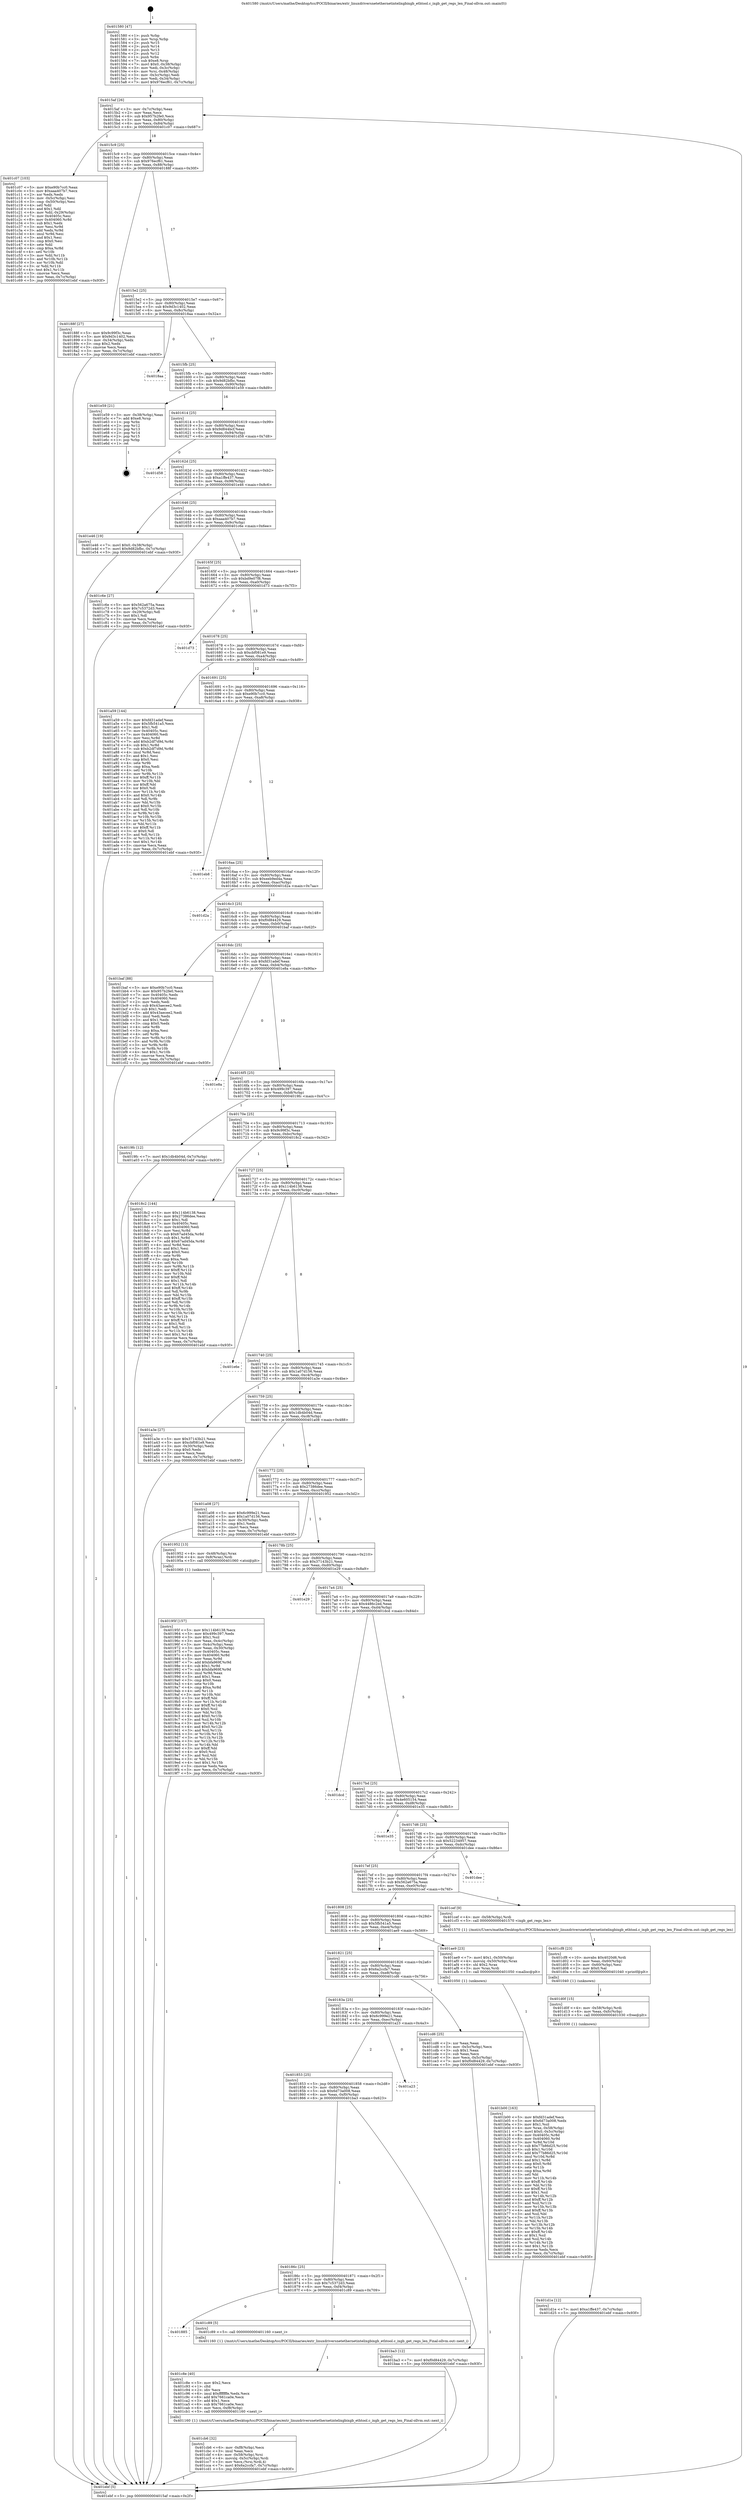 digraph "0x401580" {
  label = "0x401580 (/mnt/c/Users/mathe/Desktop/tcc/POCII/binaries/extr_linuxdriversnetethernetintelixgbixgb_ethtool.c_ixgb_get_regs_len_Final-ollvm.out::main(0))"
  labelloc = "t"
  node[shape=record]

  Entry [label="",width=0.3,height=0.3,shape=circle,fillcolor=black,style=filled]
  "0x4015af" [label="{
     0x4015af [26]\l
     | [instrs]\l
     &nbsp;&nbsp;0x4015af \<+3\>: mov -0x7c(%rbp),%eax\l
     &nbsp;&nbsp;0x4015b2 \<+2\>: mov %eax,%ecx\l
     &nbsp;&nbsp;0x4015b4 \<+6\>: sub $0x957b2fe0,%ecx\l
     &nbsp;&nbsp;0x4015ba \<+3\>: mov %eax,-0x80(%rbp)\l
     &nbsp;&nbsp;0x4015bd \<+6\>: mov %ecx,-0x84(%rbp)\l
     &nbsp;&nbsp;0x4015c3 \<+6\>: je 0000000000401c07 \<main+0x687\>\l
  }"]
  "0x401c07" [label="{
     0x401c07 [103]\l
     | [instrs]\l
     &nbsp;&nbsp;0x401c07 \<+5\>: mov $0xe90b7cc0,%eax\l
     &nbsp;&nbsp;0x401c0c \<+5\>: mov $0xaaa407b7,%ecx\l
     &nbsp;&nbsp;0x401c11 \<+2\>: xor %edx,%edx\l
     &nbsp;&nbsp;0x401c13 \<+3\>: mov -0x5c(%rbp),%esi\l
     &nbsp;&nbsp;0x401c16 \<+3\>: cmp -0x50(%rbp),%esi\l
     &nbsp;&nbsp;0x401c19 \<+4\>: setl %dil\l
     &nbsp;&nbsp;0x401c1d \<+4\>: and $0x1,%dil\l
     &nbsp;&nbsp;0x401c21 \<+4\>: mov %dil,-0x29(%rbp)\l
     &nbsp;&nbsp;0x401c25 \<+7\>: mov 0x40405c,%esi\l
     &nbsp;&nbsp;0x401c2c \<+8\>: mov 0x404060,%r8d\l
     &nbsp;&nbsp;0x401c34 \<+3\>: sub $0x1,%edx\l
     &nbsp;&nbsp;0x401c37 \<+3\>: mov %esi,%r9d\l
     &nbsp;&nbsp;0x401c3a \<+3\>: add %edx,%r9d\l
     &nbsp;&nbsp;0x401c3d \<+4\>: imul %r9d,%esi\l
     &nbsp;&nbsp;0x401c41 \<+3\>: and $0x1,%esi\l
     &nbsp;&nbsp;0x401c44 \<+3\>: cmp $0x0,%esi\l
     &nbsp;&nbsp;0x401c47 \<+4\>: sete %dil\l
     &nbsp;&nbsp;0x401c4b \<+4\>: cmp $0xa,%r8d\l
     &nbsp;&nbsp;0x401c4f \<+4\>: setl %r10b\l
     &nbsp;&nbsp;0x401c53 \<+3\>: mov %dil,%r11b\l
     &nbsp;&nbsp;0x401c56 \<+3\>: and %r10b,%r11b\l
     &nbsp;&nbsp;0x401c59 \<+3\>: xor %r10b,%dil\l
     &nbsp;&nbsp;0x401c5c \<+3\>: or %dil,%r11b\l
     &nbsp;&nbsp;0x401c5f \<+4\>: test $0x1,%r11b\l
     &nbsp;&nbsp;0x401c63 \<+3\>: cmovne %ecx,%eax\l
     &nbsp;&nbsp;0x401c66 \<+3\>: mov %eax,-0x7c(%rbp)\l
     &nbsp;&nbsp;0x401c69 \<+5\>: jmp 0000000000401ebf \<main+0x93f\>\l
  }"]
  "0x4015c9" [label="{
     0x4015c9 [25]\l
     | [instrs]\l
     &nbsp;&nbsp;0x4015c9 \<+5\>: jmp 00000000004015ce \<main+0x4e\>\l
     &nbsp;&nbsp;0x4015ce \<+3\>: mov -0x80(%rbp),%eax\l
     &nbsp;&nbsp;0x4015d1 \<+5\>: sub $0x976ecf61,%eax\l
     &nbsp;&nbsp;0x4015d6 \<+6\>: mov %eax,-0x88(%rbp)\l
     &nbsp;&nbsp;0x4015dc \<+6\>: je 000000000040188f \<main+0x30f\>\l
  }"]
  Exit [label="",width=0.3,height=0.3,shape=circle,fillcolor=black,style=filled,peripheries=2]
  "0x40188f" [label="{
     0x40188f [27]\l
     | [instrs]\l
     &nbsp;&nbsp;0x40188f \<+5\>: mov $0x9c99f3c,%eax\l
     &nbsp;&nbsp;0x401894 \<+5\>: mov $0x9d3c1402,%ecx\l
     &nbsp;&nbsp;0x401899 \<+3\>: mov -0x34(%rbp),%edx\l
     &nbsp;&nbsp;0x40189c \<+3\>: cmp $0x2,%edx\l
     &nbsp;&nbsp;0x40189f \<+3\>: cmovne %ecx,%eax\l
     &nbsp;&nbsp;0x4018a2 \<+3\>: mov %eax,-0x7c(%rbp)\l
     &nbsp;&nbsp;0x4018a5 \<+5\>: jmp 0000000000401ebf \<main+0x93f\>\l
  }"]
  "0x4015e2" [label="{
     0x4015e2 [25]\l
     | [instrs]\l
     &nbsp;&nbsp;0x4015e2 \<+5\>: jmp 00000000004015e7 \<main+0x67\>\l
     &nbsp;&nbsp;0x4015e7 \<+3\>: mov -0x80(%rbp),%eax\l
     &nbsp;&nbsp;0x4015ea \<+5\>: sub $0x9d3c1402,%eax\l
     &nbsp;&nbsp;0x4015ef \<+6\>: mov %eax,-0x8c(%rbp)\l
     &nbsp;&nbsp;0x4015f5 \<+6\>: je 00000000004018aa \<main+0x32a\>\l
  }"]
  "0x401ebf" [label="{
     0x401ebf [5]\l
     | [instrs]\l
     &nbsp;&nbsp;0x401ebf \<+5\>: jmp 00000000004015af \<main+0x2f\>\l
  }"]
  "0x401580" [label="{
     0x401580 [47]\l
     | [instrs]\l
     &nbsp;&nbsp;0x401580 \<+1\>: push %rbp\l
     &nbsp;&nbsp;0x401581 \<+3\>: mov %rsp,%rbp\l
     &nbsp;&nbsp;0x401584 \<+2\>: push %r15\l
     &nbsp;&nbsp;0x401586 \<+2\>: push %r14\l
     &nbsp;&nbsp;0x401588 \<+2\>: push %r13\l
     &nbsp;&nbsp;0x40158a \<+2\>: push %r12\l
     &nbsp;&nbsp;0x40158c \<+1\>: push %rbx\l
     &nbsp;&nbsp;0x40158d \<+7\>: sub $0xe8,%rsp\l
     &nbsp;&nbsp;0x401594 \<+7\>: movl $0x0,-0x38(%rbp)\l
     &nbsp;&nbsp;0x40159b \<+3\>: mov %edi,-0x3c(%rbp)\l
     &nbsp;&nbsp;0x40159e \<+4\>: mov %rsi,-0x48(%rbp)\l
     &nbsp;&nbsp;0x4015a2 \<+3\>: mov -0x3c(%rbp),%edi\l
     &nbsp;&nbsp;0x4015a5 \<+3\>: mov %edi,-0x34(%rbp)\l
     &nbsp;&nbsp;0x4015a8 \<+7\>: movl $0x976ecf61,-0x7c(%rbp)\l
  }"]
  "0x401d1e" [label="{
     0x401d1e [12]\l
     | [instrs]\l
     &nbsp;&nbsp;0x401d1e \<+7\>: movl $0xa1ffe437,-0x7c(%rbp)\l
     &nbsp;&nbsp;0x401d25 \<+5\>: jmp 0000000000401ebf \<main+0x93f\>\l
  }"]
  "0x4018aa" [label="{
     0x4018aa\l
  }", style=dashed]
  "0x4015fb" [label="{
     0x4015fb [25]\l
     | [instrs]\l
     &nbsp;&nbsp;0x4015fb \<+5\>: jmp 0000000000401600 \<main+0x80\>\l
     &nbsp;&nbsp;0x401600 \<+3\>: mov -0x80(%rbp),%eax\l
     &nbsp;&nbsp;0x401603 \<+5\>: sub $0x9d82bfbc,%eax\l
     &nbsp;&nbsp;0x401608 \<+6\>: mov %eax,-0x90(%rbp)\l
     &nbsp;&nbsp;0x40160e \<+6\>: je 0000000000401e59 \<main+0x8d9\>\l
  }"]
  "0x401d0f" [label="{
     0x401d0f [15]\l
     | [instrs]\l
     &nbsp;&nbsp;0x401d0f \<+4\>: mov -0x58(%rbp),%rdi\l
     &nbsp;&nbsp;0x401d13 \<+6\>: mov %eax,-0xfc(%rbp)\l
     &nbsp;&nbsp;0x401d19 \<+5\>: call 0000000000401030 \<free@plt\>\l
     | [calls]\l
     &nbsp;&nbsp;0x401030 \{1\} (unknown)\l
  }"]
  "0x401e59" [label="{
     0x401e59 [21]\l
     | [instrs]\l
     &nbsp;&nbsp;0x401e59 \<+3\>: mov -0x38(%rbp),%eax\l
     &nbsp;&nbsp;0x401e5c \<+7\>: add $0xe8,%rsp\l
     &nbsp;&nbsp;0x401e63 \<+1\>: pop %rbx\l
     &nbsp;&nbsp;0x401e64 \<+2\>: pop %r12\l
     &nbsp;&nbsp;0x401e66 \<+2\>: pop %r13\l
     &nbsp;&nbsp;0x401e68 \<+2\>: pop %r14\l
     &nbsp;&nbsp;0x401e6a \<+2\>: pop %r15\l
     &nbsp;&nbsp;0x401e6c \<+1\>: pop %rbp\l
     &nbsp;&nbsp;0x401e6d \<+1\>: ret\l
  }"]
  "0x401614" [label="{
     0x401614 [25]\l
     | [instrs]\l
     &nbsp;&nbsp;0x401614 \<+5\>: jmp 0000000000401619 \<main+0x99\>\l
     &nbsp;&nbsp;0x401619 \<+3\>: mov -0x80(%rbp),%eax\l
     &nbsp;&nbsp;0x40161c \<+5\>: sub $0x9d844bcf,%eax\l
     &nbsp;&nbsp;0x401621 \<+6\>: mov %eax,-0x94(%rbp)\l
     &nbsp;&nbsp;0x401627 \<+6\>: je 0000000000401d58 \<main+0x7d8\>\l
  }"]
  "0x401cf8" [label="{
     0x401cf8 [23]\l
     | [instrs]\l
     &nbsp;&nbsp;0x401cf8 \<+10\>: movabs $0x4020d6,%rdi\l
     &nbsp;&nbsp;0x401d02 \<+3\>: mov %eax,-0x60(%rbp)\l
     &nbsp;&nbsp;0x401d05 \<+3\>: mov -0x60(%rbp),%esi\l
     &nbsp;&nbsp;0x401d08 \<+2\>: mov $0x0,%al\l
     &nbsp;&nbsp;0x401d0a \<+5\>: call 0000000000401040 \<printf@plt\>\l
     | [calls]\l
     &nbsp;&nbsp;0x401040 \{1\} (unknown)\l
  }"]
  "0x401d58" [label="{
     0x401d58\l
  }", style=dashed]
  "0x40162d" [label="{
     0x40162d [25]\l
     | [instrs]\l
     &nbsp;&nbsp;0x40162d \<+5\>: jmp 0000000000401632 \<main+0xb2\>\l
     &nbsp;&nbsp;0x401632 \<+3\>: mov -0x80(%rbp),%eax\l
     &nbsp;&nbsp;0x401635 \<+5\>: sub $0xa1ffe437,%eax\l
     &nbsp;&nbsp;0x40163a \<+6\>: mov %eax,-0x98(%rbp)\l
     &nbsp;&nbsp;0x401640 \<+6\>: je 0000000000401e46 \<main+0x8c6\>\l
  }"]
  "0x401cb6" [label="{
     0x401cb6 [32]\l
     | [instrs]\l
     &nbsp;&nbsp;0x401cb6 \<+6\>: mov -0xf8(%rbp),%ecx\l
     &nbsp;&nbsp;0x401cbc \<+3\>: imul %eax,%ecx\l
     &nbsp;&nbsp;0x401cbf \<+4\>: mov -0x58(%rbp),%rsi\l
     &nbsp;&nbsp;0x401cc3 \<+4\>: movslq -0x5c(%rbp),%rdi\l
     &nbsp;&nbsp;0x401cc7 \<+3\>: mov %ecx,(%rsi,%rdi,4)\l
     &nbsp;&nbsp;0x401cca \<+7\>: movl $0x6a2ccfa7,-0x7c(%rbp)\l
     &nbsp;&nbsp;0x401cd1 \<+5\>: jmp 0000000000401ebf \<main+0x93f\>\l
  }"]
  "0x401e46" [label="{
     0x401e46 [19]\l
     | [instrs]\l
     &nbsp;&nbsp;0x401e46 \<+7\>: movl $0x0,-0x38(%rbp)\l
     &nbsp;&nbsp;0x401e4d \<+7\>: movl $0x9d82bfbc,-0x7c(%rbp)\l
     &nbsp;&nbsp;0x401e54 \<+5\>: jmp 0000000000401ebf \<main+0x93f\>\l
  }"]
  "0x401646" [label="{
     0x401646 [25]\l
     | [instrs]\l
     &nbsp;&nbsp;0x401646 \<+5\>: jmp 000000000040164b \<main+0xcb\>\l
     &nbsp;&nbsp;0x40164b \<+3\>: mov -0x80(%rbp),%eax\l
     &nbsp;&nbsp;0x40164e \<+5\>: sub $0xaaa407b7,%eax\l
     &nbsp;&nbsp;0x401653 \<+6\>: mov %eax,-0x9c(%rbp)\l
     &nbsp;&nbsp;0x401659 \<+6\>: je 0000000000401c6e \<main+0x6ee\>\l
  }"]
  "0x401c8e" [label="{
     0x401c8e [40]\l
     | [instrs]\l
     &nbsp;&nbsp;0x401c8e \<+5\>: mov $0x2,%ecx\l
     &nbsp;&nbsp;0x401c93 \<+1\>: cltd\l
     &nbsp;&nbsp;0x401c94 \<+2\>: idiv %ecx\l
     &nbsp;&nbsp;0x401c96 \<+6\>: imul $0xfffffffe,%edx,%ecx\l
     &nbsp;&nbsp;0x401c9c \<+6\>: add $0x7661ca0e,%ecx\l
     &nbsp;&nbsp;0x401ca2 \<+3\>: add $0x1,%ecx\l
     &nbsp;&nbsp;0x401ca5 \<+6\>: sub $0x7661ca0e,%ecx\l
     &nbsp;&nbsp;0x401cab \<+6\>: mov %ecx,-0xf8(%rbp)\l
     &nbsp;&nbsp;0x401cb1 \<+5\>: call 0000000000401160 \<next_i\>\l
     | [calls]\l
     &nbsp;&nbsp;0x401160 \{1\} (/mnt/c/Users/mathe/Desktop/tcc/POCII/binaries/extr_linuxdriversnetethernetintelixgbixgb_ethtool.c_ixgb_get_regs_len_Final-ollvm.out::next_i)\l
  }"]
  "0x401c6e" [label="{
     0x401c6e [27]\l
     | [instrs]\l
     &nbsp;&nbsp;0x401c6e \<+5\>: mov $0x562a675a,%eax\l
     &nbsp;&nbsp;0x401c73 \<+5\>: mov $0x7c5372d3,%ecx\l
     &nbsp;&nbsp;0x401c78 \<+3\>: mov -0x29(%rbp),%dl\l
     &nbsp;&nbsp;0x401c7b \<+3\>: test $0x1,%dl\l
     &nbsp;&nbsp;0x401c7e \<+3\>: cmovne %ecx,%eax\l
     &nbsp;&nbsp;0x401c81 \<+3\>: mov %eax,-0x7c(%rbp)\l
     &nbsp;&nbsp;0x401c84 \<+5\>: jmp 0000000000401ebf \<main+0x93f\>\l
  }"]
  "0x40165f" [label="{
     0x40165f [25]\l
     | [instrs]\l
     &nbsp;&nbsp;0x40165f \<+5\>: jmp 0000000000401664 \<main+0xe4\>\l
     &nbsp;&nbsp;0x401664 \<+3\>: mov -0x80(%rbp),%eax\l
     &nbsp;&nbsp;0x401667 \<+5\>: sub $0xbd9e07f8,%eax\l
     &nbsp;&nbsp;0x40166c \<+6\>: mov %eax,-0xa0(%rbp)\l
     &nbsp;&nbsp;0x401672 \<+6\>: je 0000000000401d73 \<main+0x7f3\>\l
  }"]
  "0x401885" [label="{
     0x401885\l
  }", style=dashed]
  "0x401d73" [label="{
     0x401d73\l
  }", style=dashed]
  "0x401678" [label="{
     0x401678 [25]\l
     | [instrs]\l
     &nbsp;&nbsp;0x401678 \<+5\>: jmp 000000000040167d \<main+0xfd\>\l
     &nbsp;&nbsp;0x40167d \<+3\>: mov -0x80(%rbp),%eax\l
     &nbsp;&nbsp;0x401680 \<+5\>: sub $0xcbf081e9,%eax\l
     &nbsp;&nbsp;0x401685 \<+6\>: mov %eax,-0xa4(%rbp)\l
     &nbsp;&nbsp;0x40168b \<+6\>: je 0000000000401a59 \<main+0x4d9\>\l
  }"]
  "0x401c89" [label="{
     0x401c89 [5]\l
     | [instrs]\l
     &nbsp;&nbsp;0x401c89 \<+5\>: call 0000000000401160 \<next_i\>\l
     | [calls]\l
     &nbsp;&nbsp;0x401160 \{1\} (/mnt/c/Users/mathe/Desktop/tcc/POCII/binaries/extr_linuxdriversnetethernetintelixgbixgb_ethtool.c_ixgb_get_regs_len_Final-ollvm.out::next_i)\l
  }"]
  "0x401a59" [label="{
     0x401a59 [144]\l
     | [instrs]\l
     &nbsp;&nbsp;0x401a59 \<+5\>: mov $0xfd31adef,%eax\l
     &nbsp;&nbsp;0x401a5e \<+5\>: mov $0x5fb541a5,%ecx\l
     &nbsp;&nbsp;0x401a63 \<+2\>: mov $0x1,%dl\l
     &nbsp;&nbsp;0x401a65 \<+7\>: mov 0x40405c,%esi\l
     &nbsp;&nbsp;0x401a6c \<+7\>: mov 0x404060,%edi\l
     &nbsp;&nbsp;0x401a73 \<+3\>: mov %esi,%r8d\l
     &nbsp;&nbsp;0x401a76 \<+7\>: add $0xb2df7d9d,%r8d\l
     &nbsp;&nbsp;0x401a7d \<+4\>: sub $0x1,%r8d\l
     &nbsp;&nbsp;0x401a81 \<+7\>: sub $0xb2df7d9d,%r8d\l
     &nbsp;&nbsp;0x401a88 \<+4\>: imul %r8d,%esi\l
     &nbsp;&nbsp;0x401a8c \<+3\>: and $0x1,%esi\l
     &nbsp;&nbsp;0x401a8f \<+3\>: cmp $0x0,%esi\l
     &nbsp;&nbsp;0x401a92 \<+4\>: sete %r9b\l
     &nbsp;&nbsp;0x401a96 \<+3\>: cmp $0xa,%edi\l
     &nbsp;&nbsp;0x401a99 \<+4\>: setl %r10b\l
     &nbsp;&nbsp;0x401a9d \<+3\>: mov %r9b,%r11b\l
     &nbsp;&nbsp;0x401aa0 \<+4\>: xor $0xff,%r11b\l
     &nbsp;&nbsp;0x401aa4 \<+3\>: mov %r10b,%bl\l
     &nbsp;&nbsp;0x401aa7 \<+3\>: xor $0xff,%bl\l
     &nbsp;&nbsp;0x401aaa \<+3\>: xor $0x0,%dl\l
     &nbsp;&nbsp;0x401aad \<+3\>: mov %r11b,%r14b\l
     &nbsp;&nbsp;0x401ab0 \<+4\>: and $0x0,%r14b\l
     &nbsp;&nbsp;0x401ab4 \<+3\>: and %dl,%r9b\l
     &nbsp;&nbsp;0x401ab7 \<+3\>: mov %bl,%r15b\l
     &nbsp;&nbsp;0x401aba \<+4\>: and $0x0,%r15b\l
     &nbsp;&nbsp;0x401abe \<+3\>: and %dl,%r10b\l
     &nbsp;&nbsp;0x401ac1 \<+3\>: or %r9b,%r14b\l
     &nbsp;&nbsp;0x401ac4 \<+3\>: or %r10b,%r15b\l
     &nbsp;&nbsp;0x401ac7 \<+3\>: xor %r15b,%r14b\l
     &nbsp;&nbsp;0x401aca \<+3\>: or %bl,%r11b\l
     &nbsp;&nbsp;0x401acd \<+4\>: xor $0xff,%r11b\l
     &nbsp;&nbsp;0x401ad1 \<+3\>: or $0x0,%dl\l
     &nbsp;&nbsp;0x401ad4 \<+3\>: and %dl,%r11b\l
     &nbsp;&nbsp;0x401ad7 \<+3\>: or %r11b,%r14b\l
     &nbsp;&nbsp;0x401ada \<+4\>: test $0x1,%r14b\l
     &nbsp;&nbsp;0x401ade \<+3\>: cmovne %ecx,%eax\l
     &nbsp;&nbsp;0x401ae1 \<+3\>: mov %eax,-0x7c(%rbp)\l
     &nbsp;&nbsp;0x401ae4 \<+5\>: jmp 0000000000401ebf \<main+0x93f\>\l
  }"]
  "0x401691" [label="{
     0x401691 [25]\l
     | [instrs]\l
     &nbsp;&nbsp;0x401691 \<+5\>: jmp 0000000000401696 \<main+0x116\>\l
     &nbsp;&nbsp;0x401696 \<+3\>: mov -0x80(%rbp),%eax\l
     &nbsp;&nbsp;0x401699 \<+5\>: sub $0xe90b7cc0,%eax\l
     &nbsp;&nbsp;0x40169e \<+6\>: mov %eax,-0xa8(%rbp)\l
     &nbsp;&nbsp;0x4016a4 \<+6\>: je 0000000000401eb8 \<main+0x938\>\l
  }"]
  "0x40186c" [label="{
     0x40186c [25]\l
     | [instrs]\l
     &nbsp;&nbsp;0x40186c \<+5\>: jmp 0000000000401871 \<main+0x2f1\>\l
     &nbsp;&nbsp;0x401871 \<+3\>: mov -0x80(%rbp),%eax\l
     &nbsp;&nbsp;0x401874 \<+5\>: sub $0x7c5372d3,%eax\l
     &nbsp;&nbsp;0x401879 \<+6\>: mov %eax,-0xf4(%rbp)\l
     &nbsp;&nbsp;0x40187f \<+6\>: je 0000000000401c89 \<main+0x709\>\l
  }"]
  "0x401eb8" [label="{
     0x401eb8\l
  }", style=dashed]
  "0x4016aa" [label="{
     0x4016aa [25]\l
     | [instrs]\l
     &nbsp;&nbsp;0x4016aa \<+5\>: jmp 00000000004016af \<main+0x12f\>\l
     &nbsp;&nbsp;0x4016af \<+3\>: mov -0x80(%rbp),%eax\l
     &nbsp;&nbsp;0x4016b2 \<+5\>: sub $0xeeb9ed4a,%eax\l
     &nbsp;&nbsp;0x4016b7 \<+6\>: mov %eax,-0xac(%rbp)\l
     &nbsp;&nbsp;0x4016bd \<+6\>: je 0000000000401d2a \<main+0x7aa\>\l
  }"]
  "0x401ba3" [label="{
     0x401ba3 [12]\l
     | [instrs]\l
     &nbsp;&nbsp;0x401ba3 \<+7\>: movl $0xf0d84429,-0x7c(%rbp)\l
     &nbsp;&nbsp;0x401baa \<+5\>: jmp 0000000000401ebf \<main+0x93f\>\l
  }"]
  "0x401d2a" [label="{
     0x401d2a\l
  }", style=dashed]
  "0x4016c3" [label="{
     0x4016c3 [25]\l
     | [instrs]\l
     &nbsp;&nbsp;0x4016c3 \<+5\>: jmp 00000000004016c8 \<main+0x148\>\l
     &nbsp;&nbsp;0x4016c8 \<+3\>: mov -0x80(%rbp),%eax\l
     &nbsp;&nbsp;0x4016cb \<+5\>: sub $0xf0d84429,%eax\l
     &nbsp;&nbsp;0x4016d0 \<+6\>: mov %eax,-0xb0(%rbp)\l
     &nbsp;&nbsp;0x4016d6 \<+6\>: je 0000000000401baf \<main+0x62f\>\l
  }"]
  "0x401853" [label="{
     0x401853 [25]\l
     | [instrs]\l
     &nbsp;&nbsp;0x401853 \<+5\>: jmp 0000000000401858 \<main+0x2d8\>\l
     &nbsp;&nbsp;0x401858 \<+3\>: mov -0x80(%rbp),%eax\l
     &nbsp;&nbsp;0x40185b \<+5\>: sub $0x6d73a008,%eax\l
     &nbsp;&nbsp;0x401860 \<+6\>: mov %eax,-0xf0(%rbp)\l
     &nbsp;&nbsp;0x401866 \<+6\>: je 0000000000401ba3 \<main+0x623\>\l
  }"]
  "0x401baf" [label="{
     0x401baf [88]\l
     | [instrs]\l
     &nbsp;&nbsp;0x401baf \<+5\>: mov $0xe90b7cc0,%eax\l
     &nbsp;&nbsp;0x401bb4 \<+5\>: mov $0x957b2fe0,%ecx\l
     &nbsp;&nbsp;0x401bb9 \<+7\>: mov 0x40405c,%edx\l
     &nbsp;&nbsp;0x401bc0 \<+7\>: mov 0x404060,%esi\l
     &nbsp;&nbsp;0x401bc7 \<+2\>: mov %edx,%edi\l
     &nbsp;&nbsp;0x401bc9 \<+6\>: sub $0x43aecee2,%edi\l
     &nbsp;&nbsp;0x401bcf \<+3\>: sub $0x1,%edi\l
     &nbsp;&nbsp;0x401bd2 \<+6\>: add $0x43aecee2,%edi\l
     &nbsp;&nbsp;0x401bd8 \<+3\>: imul %edi,%edx\l
     &nbsp;&nbsp;0x401bdb \<+3\>: and $0x1,%edx\l
     &nbsp;&nbsp;0x401bde \<+3\>: cmp $0x0,%edx\l
     &nbsp;&nbsp;0x401be1 \<+4\>: sete %r8b\l
     &nbsp;&nbsp;0x401be5 \<+3\>: cmp $0xa,%esi\l
     &nbsp;&nbsp;0x401be8 \<+4\>: setl %r9b\l
     &nbsp;&nbsp;0x401bec \<+3\>: mov %r8b,%r10b\l
     &nbsp;&nbsp;0x401bef \<+3\>: and %r9b,%r10b\l
     &nbsp;&nbsp;0x401bf2 \<+3\>: xor %r9b,%r8b\l
     &nbsp;&nbsp;0x401bf5 \<+3\>: or %r8b,%r10b\l
     &nbsp;&nbsp;0x401bf8 \<+4\>: test $0x1,%r10b\l
     &nbsp;&nbsp;0x401bfc \<+3\>: cmovne %ecx,%eax\l
     &nbsp;&nbsp;0x401bff \<+3\>: mov %eax,-0x7c(%rbp)\l
     &nbsp;&nbsp;0x401c02 \<+5\>: jmp 0000000000401ebf \<main+0x93f\>\l
  }"]
  "0x4016dc" [label="{
     0x4016dc [25]\l
     | [instrs]\l
     &nbsp;&nbsp;0x4016dc \<+5\>: jmp 00000000004016e1 \<main+0x161\>\l
     &nbsp;&nbsp;0x4016e1 \<+3\>: mov -0x80(%rbp),%eax\l
     &nbsp;&nbsp;0x4016e4 \<+5\>: sub $0xfd31adef,%eax\l
     &nbsp;&nbsp;0x4016e9 \<+6\>: mov %eax,-0xb4(%rbp)\l
     &nbsp;&nbsp;0x4016ef \<+6\>: je 0000000000401e8a \<main+0x90a\>\l
  }"]
  "0x401a23" [label="{
     0x401a23\l
  }", style=dashed]
  "0x401e8a" [label="{
     0x401e8a\l
  }", style=dashed]
  "0x4016f5" [label="{
     0x4016f5 [25]\l
     | [instrs]\l
     &nbsp;&nbsp;0x4016f5 \<+5\>: jmp 00000000004016fa \<main+0x17a\>\l
     &nbsp;&nbsp;0x4016fa \<+3\>: mov -0x80(%rbp),%eax\l
     &nbsp;&nbsp;0x4016fd \<+5\>: sub $0x499c397,%eax\l
     &nbsp;&nbsp;0x401702 \<+6\>: mov %eax,-0xb8(%rbp)\l
     &nbsp;&nbsp;0x401708 \<+6\>: je 00000000004019fc \<main+0x47c\>\l
  }"]
  "0x40183a" [label="{
     0x40183a [25]\l
     | [instrs]\l
     &nbsp;&nbsp;0x40183a \<+5\>: jmp 000000000040183f \<main+0x2bf\>\l
     &nbsp;&nbsp;0x40183f \<+3\>: mov -0x80(%rbp),%eax\l
     &nbsp;&nbsp;0x401842 \<+5\>: sub $0x6c999e21,%eax\l
     &nbsp;&nbsp;0x401847 \<+6\>: mov %eax,-0xec(%rbp)\l
     &nbsp;&nbsp;0x40184d \<+6\>: je 0000000000401a23 \<main+0x4a3\>\l
  }"]
  "0x4019fc" [label="{
     0x4019fc [12]\l
     | [instrs]\l
     &nbsp;&nbsp;0x4019fc \<+7\>: movl $0x1db4b04d,-0x7c(%rbp)\l
     &nbsp;&nbsp;0x401a03 \<+5\>: jmp 0000000000401ebf \<main+0x93f\>\l
  }"]
  "0x40170e" [label="{
     0x40170e [25]\l
     | [instrs]\l
     &nbsp;&nbsp;0x40170e \<+5\>: jmp 0000000000401713 \<main+0x193\>\l
     &nbsp;&nbsp;0x401713 \<+3\>: mov -0x80(%rbp),%eax\l
     &nbsp;&nbsp;0x401716 \<+5\>: sub $0x9c99f3c,%eax\l
     &nbsp;&nbsp;0x40171b \<+6\>: mov %eax,-0xbc(%rbp)\l
     &nbsp;&nbsp;0x401721 \<+6\>: je 00000000004018c2 \<main+0x342\>\l
  }"]
  "0x401cd6" [label="{
     0x401cd6 [25]\l
     | [instrs]\l
     &nbsp;&nbsp;0x401cd6 \<+2\>: xor %eax,%eax\l
     &nbsp;&nbsp;0x401cd8 \<+3\>: mov -0x5c(%rbp),%ecx\l
     &nbsp;&nbsp;0x401cdb \<+3\>: sub $0x1,%eax\l
     &nbsp;&nbsp;0x401cde \<+2\>: sub %eax,%ecx\l
     &nbsp;&nbsp;0x401ce0 \<+3\>: mov %ecx,-0x5c(%rbp)\l
     &nbsp;&nbsp;0x401ce3 \<+7\>: movl $0xf0d84429,-0x7c(%rbp)\l
     &nbsp;&nbsp;0x401cea \<+5\>: jmp 0000000000401ebf \<main+0x93f\>\l
  }"]
  "0x4018c2" [label="{
     0x4018c2 [144]\l
     | [instrs]\l
     &nbsp;&nbsp;0x4018c2 \<+5\>: mov $0x114b6138,%eax\l
     &nbsp;&nbsp;0x4018c7 \<+5\>: mov $0x27386dee,%ecx\l
     &nbsp;&nbsp;0x4018cc \<+2\>: mov $0x1,%dl\l
     &nbsp;&nbsp;0x4018ce \<+7\>: mov 0x40405c,%esi\l
     &nbsp;&nbsp;0x4018d5 \<+7\>: mov 0x404060,%edi\l
     &nbsp;&nbsp;0x4018dc \<+3\>: mov %esi,%r8d\l
     &nbsp;&nbsp;0x4018df \<+7\>: sub $0x67ad45da,%r8d\l
     &nbsp;&nbsp;0x4018e6 \<+4\>: sub $0x1,%r8d\l
     &nbsp;&nbsp;0x4018ea \<+7\>: add $0x67ad45da,%r8d\l
     &nbsp;&nbsp;0x4018f1 \<+4\>: imul %r8d,%esi\l
     &nbsp;&nbsp;0x4018f5 \<+3\>: and $0x1,%esi\l
     &nbsp;&nbsp;0x4018f8 \<+3\>: cmp $0x0,%esi\l
     &nbsp;&nbsp;0x4018fb \<+4\>: sete %r9b\l
     &nbsp;&nbsp;0x4018ff \<+3\>: cmp $0xa,%edi\l
     &nbsp;&nbsp;0x401902 \<+4\>: setl %r10b\l
     &nbsp;&nbsp;0x401906 \<+3\>: mov %r9b,%r11b\l
     &nbsp;&nbsp;0x401909 \<+4\>: xor $0xff,%r11b\l
     &nbsp;&nbsp;0x40190d \<+3\>: mov %r10b,%bl\l
     &nbsp;&nbsp;0x401910 \<+3\>: xor $0xff,%bl\l
     &nbsp;&nbsp;0x401913 \<+3\>: xor $0x1,%dl\l
     &nbsp;&nbsp;0x401916 \<+3\>: mov %r11b,%r14b\l
     &nbsp;&nbsp;0x401919 \<+4\>: and $0xff,%r14b\l
     &nbsp;&nbsp;0x40191d \<+3\>: and %dl,%r9b\l
     &nbsp;&nbsp;0x401920 \<+3\>: mov %bl,%r15b\l
     &nbsp;&nbsp;0x401923 \<+4\>: and $0xff,%r15b\l
     &nbsp;&nbsp;0x401927 \<+3\>: and %dl,%r10b\l
     &nbsp;&nbsp;0x40192a \<+3\>: or %r9b,%r14b\l
     &nbsp;&nbsp;0x40192d \<+3\>: or %r10b,%r15b\l
     &nbsp;&nbsp;0x401930 \<+3\>: xor %r15b,%r14b\l
     &nbsp;&nbsp;0x401933 \<+3\>: or %bl,%r11b\l
     &nbsp;&nbsp;0x401936 \<+4\>: xor $0xff,%r11b\l
     &nbsp;&nbsp;0x40193a \<+3\>: or $0x1,%dl\l
     &nbsp;&nbsp;0x40193d \<+3\>: and %dl,%r11b\l
     &nbsp;&nbsp;0x401940 \<+3\>: or %r11b,%r14b\l
     &nbsp;&nbsp;0x401943 \<+4\>: test $0x1,%r14b\l
     &nbsp;&nbsp;0x401947 \<+3\>: cmovne %ecx,%eax\l
     &nbsp;&nbsp;0x40194a \<+3\>: mov %eax,-0x7c(%rbp)\l
     &nbsp;&nbsp;0x40194d \<+5\>: jmp 0000000000401ebf \<main+0x93f\>\l
  }"]
  "0x401727" [label="{
     0x401727 [25]\l
     | [instrs]\l
     &nbsp;&nbsp;0x401727 \<+5\>: jmp 000000000040172c \<main+0x1ac\>\l
     &nbsp;&nbsp;0x40172c \<+3\>: mov -0x80(%rbp),%eax\l
     &nbsp;&nbsp;0x40172f \<+5\>: sub $0x114b6138,%eax\l
     &nbsp;&nbsp;0x401734 \<+6\>: mov %eax,-0xc0(%rbp)\l
     &nbsp;&nbsp;0x40173a \<+6\>: je 0000000000401e6e \<main+0x8ee\>\l
  }"]
  "0x401b00" [label="{
     0x401b00 [163]\l
     | [instrs]\l
     &nbsp;&nbsp;0x401b00 \<+5\>: mov $0xfd31adef,%ecx\l
     &nbsp;&nbsp;0x401b05 \<+5\>: mov $0x6d73a008,%edx\l
     &nbsp;&nbsp;0x401b0a \<+3\>: mov $0x1,%sil\l
     &nbsp;&nbsp;0x401b0d \<+4\>: mov %rax,-0x58(%rbp)\l
     &nbsp;&nbsp;0x401b11 \<+7\>: movl $0x0,-0x5c(%rbp)\l
     &nbsp;&nbsp;0x401b18 \<+8\>: mov 0x40405c,%r8d\l
     &nbsp;&nbsp;0x401b20 \<+8\>: mov 0x404060,%r9d\l
     &nbsp;&nbsp;0x401b28 \<+3\>: mov %r8d,%r10d\l
     &nbsp;&nbsp;0x401b2b \<+7\>: sub $0x77b86d25,%r10d\l
     &nbsp;&nbsp;0x401b32 \<+4\>: sub $0x1,%r10d\l
     &nbsp;&nbsp;0x401b36 \<+7\>: add $0x77b86d25,%r10d\l
     &nbsp;&nbsp;0x401b3d \<+4\>: imul %r10d,%r8d\l
     &nbsp;&nbsp;0x401b41 \<+4\>: and $0x1,%r8d\l
     &nbsp;&nbsp;0x401b45 \<+4\>: cmp $0x0,%r8d\l
     &nbsp;&nbsp;0x401b49 \<+4\>: sete %r11b\l
     &nbsp;&nbsp;0x401b4d \<+4\>: cmp $0xa,%r9d\l
     &nbsp;&nbsp;0x401b51 \<+3\>: setl %bl\l
     &nbsp;&nbsp;0x401b54 \<+3\>: mov %r11b,%r14b\l
     &nbsp;&nbsp;0x401b57 \<+4\>: xor $0xff,%r14b\l
     &nbsp;&nbsp;0x401b5b \<+3\>: mov %bl,%r15b\l
     &nbsp;&nbsp;0x401b5e \<+4\>: xor $0xff,%r15b\l
     &nbsp;&nbsp;0x401b62 \<+4\>: xor $0x1,%sil\l
     &nbsp;&nbsp;0x401b66 \<+3\>: mov %r14b,%r12b\l
     &nbsp;&nbsp;0x401b69 \<+4\>: and $0xff,%r12b\l
     &nbsp;&nbsp;0x401b6d \<+3\>: and %sil,%r11b\l
     &nbsp;&nbsp;0x401b70 \<+3\>: mov %r15b,%r13b\l
     &nbsp;&nbsp;0x401b73 \<+4\>: and $0xff,%r13b\l
     &nbsp;&nbsp;0x401b77 \<+3\>: and %sil,%bl\l
     &nbsp;&nbsp;0x401b7a \<+3\>: or %r11b,%r12b\l
     &nbsp;&nbsp;0x401b7d \<+3\>: or %bl,%r13b\l
     &nbsp;&nbsp;0x401b80 \<+3\>: xor %r13b,%r12b\l
     &nbsp;&nbsp;0x401b83 \<+3\>: or %r15b,%r14b\l
     &nbsp;&nbsp;0x401b86 \<+4\>: xor $0xff,%r14b\l
     &nbsp;&nbsp;0x401b8a \<+4\>: or $0x1,%sil\l
     &nbsp;&nbsp;0x401b8e \<+3\>: and %sil,%r14b\l
     &nbsp;&nbsp;0x401b91 \<+3\>: or %r14b,%r12b\l
     &nbsp;&nbsp;0x401b94 \<+4\>: test $0x1,%r12b\l
     &nbsp;&nbsp;0x401b98 \<+3\>: cmovne %edx,%ecx\l
     &nbsp;&nbsp;0x401b9b \<+3\>: mov %ecx,-0x7c(%rbp)\l
     &nbsp;&nbsp;0x401b9e \<+5\>: jmp 0000000000401ebf \<main+0x93f\>\l
  }"]
  "0x401e6e" [label="{
     0x401e6e\l
  }", style=dashed]
  "0x401740" [label="{
     0x401740 [25]\l
     | [instrs]\l
     &nbsp;&nbsp;0x401740 \<+5\>: jmp 0000000000401745 \<main+0x1c5\>\l
     &nbsp;&nbsp;0x401745 \<+3\>: mov -0x80(%rbp),%eax\l
     &nbsp;&nbsp;0x401748 \<+5\>: sub $0x1a07d156,%eax\l
     &nbsp;&nbsp;0x40174d \<+6\>: mov %eax,-0xc4(%rbp)\l
     &nbsp;&nbsp;0x401753 \<+6\>: je 0000000000401a3e \<main+0x4be\>\l
  }"]
  "0x401821" [label="{
     0x401821 [25]\l
     | [instrs]\l
     &nbsp;&nbsp;0x401821 \<+5\>: jmp 0000000000401826 \<main+0x2a6\>\l
     &nbsp;&nbsp;0x401826 \<+3\>: mov -0x80(%rbp),%eax\l
     &nbsp;&nbsp;0x401829 \<+5\>: sub $0x6a2ccfa7,%eax\l
     &nbsp;&nbsp;0x40182e \<+6\>: mov %eax,-0xe8(%rbp)\l
     &nbsp;&nbsp;0x401834 \<+6\>: je 0000000000401cd6 \<main+0x756\>\l
  }"]
  "0x401a3e" [label="{
     0x401a3e [27]\l
     | [instrs]\l
     &nbsp;&nbsp;0x401a3e \<+5\>: mov $0x37143b21,%eax\l
     &nbsp;&nbsp;0x401a43 \<+5\>: mov $0xcbf081e9,%ecx\l
     &nbsp;&nbsp;0x401a48 \<+3\>: mov -0x30(%rbp),%edx\l
     &nbsp;&nbsp;0x401a4b \<+3\>: cmp $0x0,%edx\l
     &nbsp;&nbsp;0x401a4e \<+3\>: cmove %ecx,%eax\l
     &nbsp;&nbsp;0x401a51 \<+3\>: mov %eax,-0x7c(%rbp)\l
     &nbsp;&nbsp;0x401a54 \<+5\>: jmp 0000000000401ebf \<main+0x93f\>\l
  }"]
  "0x401759" [label="{
     0x401759 [25]\l
     | [instrs]\l
     &nbsp;&nbsp;0x401759 \<+5\>: jmp 000000000040175e \<main+0x1de\>\l
     &nbsp;&nbsp;0x40175e \<+3\>: mov -0x80(%rbp),%eax\l
     &nbsp;&nbsp;0x401761 \<+5\>: sub $0x1db4b04d,%eax\l
     &nbsp;&nbsp;0x401766 \<+6\>: mov %eax,-0xc8(%rbp)\l
     &nbsp;&nbsp;0x40176c \<+6\>: je 0000000000401a08 \<main+0x488\>\l
  }"]
  "0x401ae9" [label="{
     0x401ae9 [23]\l
     | [instrs]\l
     &nbsp;&nbsp;0x401ae9 \<+7\>: movl $0x1,-0x50(%rbp)\l
     &nbsp;&nbsp;0x401af0 \<+4\>: movslq -0x50(%rbp),%rax\l
     &nbsp;&nbsp;0x401af4 \<+4\>: shl $0x2,%rax\l
     &nbsp;&nbsp;0x401af8 \<+3\>: mov %rax,%rdi\l
     &nbsp;&nbsp;0x401afb \<+5\>: call 0000000000401050 \<malloc@plt\>\l
     | [calls]\l
     &nbsp;&nbsp;0x401050 \{1\} (unknown)\l
  }"]
  "0x401a08" [label="{
     0x401a08 [27]\l
     | [instrs]\l
     &nbsp;&nbsp;0x401a08 \<+5\>: mov $0x6c999e21,%eax\l
     &nbsp;&nbsp;0x401a0d \<+5\>: mov $0x1a07d156,%ecx\l
     &nbsp;&nbsp;0x401a12 \<+3\>: mov -0x30(%rbp),%edx\l
     &nbsp;&nbsp;0x401a15 \<+3\>: cmp $0x1,%edx\l
     &nbsp;&nbsp;0x401a18 \<+3\>: cmovl %ecx,%eax\l
     &nbsp;&nbsp;0x401a1b \<+3\>: mov %eax,-0x7c(%rbp)\l
     &nbsp;&nbsp;0x401a1e \<+5\>: jmp 0000000000401ebf \<main+0x93f\>\l
  }"]
  "0x401772" [label="{
     0x401772 [25]\l
     | [instrs]\l
     &nbsp;&nbsp;0x401772 \<+5\>: jmp 0000000000401777 \<main+0x1f7\>\l
     &nbsp;&nbsp;0x401777 \<+3\>: mov -0x80(%rbp),%eax\l
     &nbsp;&nbsp;0x40177a \<+5\>: sub $0x27386dee,%eax\l
     &nbsp;&nbsp;0x40177f \<+6\>: mov %eax,-0xcc(%rbp)\l
     &nbsp;&nbsp;0x401785 \<+6\>: je 0000000000401952 \<main+0x3d2\>\l
  }"]
  "0x401808" [label="{
     0x401808 [25]\l
     | [instrs]\l
     &nbsp;&nbsp;0x401808 \<+5\>: jmp 000000000040180d \<main+0x28d\>\l
     &nbsp;&nbsp;0x40180d \<+3\>: mov -0x80(%rbp),%eax\l
     &nbsp;&nbsp;0x401810 \<+5\>: sub $0x5fb541a5,%eax\l
     &nbsp;&nbsp;0x401815 \<+6\>: mov %eax,-0xe4(%rbp)\l
     &nbsp;&nbsp;0x40181b \<+6\>: je 0000000000401ae9 \<main+0x569\>\l
  }"]
  "0x401952" [label="{
     0x401952 [13]\l
     | [instrs]\l
     &nbsp;&nbsp;0x401952 \<+4\>: mov -0x48(%rbp),%rax\l
     &nbsp;&nbsp;0x401956 \<+4\>: mov 0x8(%rax),%rdi\l
     &nbsp;&nbsp;0x40195a \<+5\>: call 0000000000401060 \<atoi@plt\>\l
     | [calls]\l
     &nbsp;&nbsp;0x401060 \{1\} (unknown)\l
  }"]
  "0x40178b" [label="{
     0x40178b [25]\l
     | [instrs]\l
     &nbsp;&nbsp;0x40178b \<+5\>: jmp 0000000000401790 \<main+0x210\>\l
     &nbsp;&nbsp;0x401790 \<+3\>: mov -0x80(%rbp),%eax\l
     &nbsp;&nbsp;0x401793 \<+5\>: sub $0x37143b21,%eax\l
     &nbsp;&nbsp;0x401798 \<+6\>: mov %eax,-0xd0(%rbp)\l
     &nbsp;&nbsp;0x40179e \<+6\>: je 0000000000401e29 \<main+0x8a9\>\l
  }"]
  "0x40195f" [label="{
     0x40195f [157]\l
     | [instrs]\l
     &nbsp;&nbsp;0x40195f \<+5\>: mov $0x114b6138,%ecx\l
     &nbsp;&nbsp;0x401964 \<+5\>: mov $0x499c397,%edx\l
     &nbsp;&nbsp;0x401969 \<+3\>: mov $0x1,%sil\l
     &nbsp;&nbsp;0x40196c \<+3\>: mov %eax,-0x4c(%rbp)\l
     &nbsp;&nbsp;0x40196f \<+3\>: mov -0x4c(%rbp),%eax\l
     &nbsp;&nbsp;0x401972 \<+3\>: mov %eax,-0x30(%rbp)\l
     &nbsp;&nbsp;0x401975 \<+7\>: mov 0x40405c,%eax\l
     &nbsp;&nbsp;0x40197c \<+8\>: mov 0x404060,%r8d\l
     &nbsp;&nbsp;0x401984 \<+3\>: mov %eax,%r9d\l
     &nbsp;&nbsp;0x401987 \<+7\>: add $0xbfa969f,%r9d\l
     &nbsp;&nbsp;0x40198e \<+4\>: sub $0x1,%r9d\l
     &nbsp;&nbsp;0x401992 \<+7\>: sub $0xbfa969f,%r9d\l
     &nbsp;&nbsp;0x401999 \<+4\>: imul %r9d,%eax\l
     &nbsp;&nbsp;0x40199d \<+3\>: and $0x1,%eax\l
     &nbsp;&nbsp;0x4019a0 \<+3\>: cmp $0x0,%eax\l
     &nbsp;&nbsp;0x4019a3 \<+4\>: sete %r10b\l
     &nbsp;&nbsp;0x4019a7 \<+4\>: cmp $0xa,%r8d\l
     &nbsp;&nbsp;0x4019ab \<+4\>: setl %r11b\l
     &nbsp;&nbsp;0x4019af \<+3\>: mov %r10b,%bl\l
     &nbsp;&nbsp;0x4019b2 \<+3\>: xor $0xff,%bl\l
     &nbsp;&nbsp;0x4019b5 \<+3\>: mov %r11b,%r14b\l
     &nbsp;&nbsp;0x4019b8 \<+4\>: xor $0xff,%r14b\l
     &nbsp;&nbsp;0x4019bc \<+4\>: xor $0x0,%sil\l
     &nbsp;&nbsp;0x4019c0 \<+3\>: mov %bl,%r15b\l
     &nbsp;&nbsp;0x4019c3 \<+4\>: and $0x0,%r15b\l
     &nbsp;&nbsp;0x4019c7 \<+3\>: and %sil,%r10b\l
     &nbsp;&nbsp;0x4019ca \<+3\>: mov %r14b,%r12b\l
     &nbsp;&nbsp;0x4019cd \<+4\>: and $0x0,%r12b\l
     &nbsp;&nbsp;0x4019d1 \<+3\>: and %sil,%r11b\l
     &nbsp;&nbsp;0x4019d4 \<+3\>: or %r10b,%r15b\l
     &nbsp;&nbsp;0x4019d7 \<+3\>: or %r11b,%r12b\l
     &nbsp;&nbsp;0x4019da \<+3\>: xor %r12b,%r15b\l
     &nbsp;&nbsp;0x4019dd \<+3\>: or %r14b,%bl\l
     &nbsp;&nbsp;0x4019e0 \<+3\>: xor $0xff,%bl\l
     &nbsp;&nbsp;0x4019e3 \<+4\>: or $0x0,%sil\l
     &nbsp;&nbsp;0x4019e7 \<+3\>: and %sil,%bl\l
     &nbsp;&nbsp;0x4019ea \<+3\>: or %bl,%r15b\l
     &nbsp;&nbsp;0x4019ed \<+4\>: test $0x1,%r15b\l
     &nbsp;&nbsp;0x4019f1 \<+3\>: cmovne %edx,%ecx\l
     &nbsp;&nbsp;0x4019f4 \<+3\>: mov %ecx,-0x7c(%rbp)\l
     &nbsp;&nbsp;0x4019f7 \<+5\>: jmp 0000000000401ebf \<main+0x93f\>\l
  }"]
  "0x401cef" [label="{
     0x401cef [9]\l
     | [instrs]\l
     &nbsp;&nbsp;0x401cef \<+4\>: mov -0x58(%rbp),%rdi\l
     &nbsp;&nbsp;0x401cf3 \<+5\>: call 0000000000401570 \<ixgb_get_regs_len\>\l
     | [calls]\l
     &nbsp;&nbsp;0x401570 \{1\} (/mnt/c/Users/mathe/Desktop/tcc/POCII/binaries/extr_linuxdriversnetethernetintelixgbixgb_ethtool.c_ixgb_get_regs_len_Final-ollvm.out::ixgb_get_regs_len)\l
  }"]
  "0x401e29" [label="{
     0x401e29\l
  }", style=dashed]
  "0x4017a4" [label="{
     0x4017a4 [25]\l
     | [instrs]\l
     &nbsp;&nbsp;0x4017a4 \<+5\>: jmp 00000000004017a9 \<main+0x229\>\l
     &nbsp;&nbsp;0x4017a9 \<+3\>: mov -0x80(%rbp),%eax\l
     &nbsp;&nbsp;0x4017ac \<+5\>: sub $0x4486c2ed,%eax\l
     &nbsp;&nbsp;0x4017b1 \<+6\>: mov %eax,-0xd4(%rbp)\l
     &nbsp;&nbsp;0x4017b7 \<+6\>: je 0000000000401dcd \<main+0x84d\>\l
  }"]
  "0x4017ef" [label="{
     0x4017ef [25]\l
     | [instrs]\l
     &nbsp;&nbsp;0x4017ef \<+5\>: jmp 00000000004017f4 \<main+0x274\>\l
     &nbsp;&nbsp;0x4017f4 \<+3\>: mov -0x80(%rbp),%eax\l
     &nbsp;&nbsp;0x4017f7 \<+5\>: sub $0x562a675a,%eax\l
     &nbsp;&nbsp;0x4017fc \<+6\>: mov %eax,-0xe0(%rbp)\l
     &nbsp;&nbsp;0x401802 \<+6\>: je 0000000000401cef \<main+0x76f\>\l
  }"]
  "0x401dcd" [label="{
     0x401dcd\l
  }", style=dashed]
  "0x4017bd" [label="{
     0x4017bd [25]\l
     | [instrs]\l
     &nbsp;&nbsp;0x4017bd \<+5\>: jmp 00000000004017c2 \<main+0x242\>\l
     &nbsp;&nbsp;0x4017c2 \<+3\>: mov -0x80(%rbp),%eax\l
     &nbsp;&nbsp;0x4017c5 \<+5\>: sub $0x4e605154,%eax\l
     &nbsp;&nbsp;0x4017ca \<+6\>: mov %eax,-0xd8(%rbp)\l
     &nbsp;&nbsp;0x4017d0 \<+6\>: je 0000000000401e35 \<main+0x8b5\>\l
  }"]
  "0x401dee" [label="{
     0x401dee\l
  }", style=dashed]
  "0x401e35" [label="{
     0x401e35\l
  }", style=dashed]
  "0x4017d6" [label="{
     0x4017d6 [25]\l
     | [instrs]\l
     &nbsp;&nbsp;0x4017d6 \<+5\>: jmp 00000000004017db \<main+0x25b\>\l
     &nbsp;&nbsp;0x4017db \<+3\>: mov -0x80(%rbp),%eax\l
     &nbsp;&nbsp;0x4017de \<+5\>: sub $0x52234957,%eax\l
     &nbsp;&nbsp;0x4017e3 \<+6\>: mov %eax,-0xdc(%rbp)\l
     &nbsp;&nbsp;0x4017e9 \<+6\>: je 0000000000401dee \<main+0x86e\>\l
  }"]
  Entry -> "0x401580" [label=" 1"]
  "0x4015af" -> "0x401c07" [label=" 2"]
  "0x4015af" -> "0x4015c9" [label=" 18"]
  "0x401e59" -> Exit [label=" 1"]
  "0x4015c9" -> "0x40188f" [label=" 1"]
  "0x4015c9" -> "0x4015e2" [label=" 17"]
  "0x40188f" -> "0x401ebf" [label=" 1"]
  "0x401580" -> "0x4015af" [label=" 1"]
  "0x401ebf" -> "0x4015af" [label=" 19"]
  "0x401e46" -> "0x401ebf" [label=" 1"]
  "0x4015e2" -> "0x4018aa" [label=" 0"]
  "0x4015e2" -> "0x4015fb" [label=" 17"]
  "0x401d1e" -> "0x401ebf" [label=" 1"]
  "0x4015fb" -> "0x401e59" [label=" 1"]
  "0x4015fb" -> "0x401614" [label=" 16"]
  "0x401d0f" -> "0x401d1e" [label=" 1"]
  "0x401614" -> "0x401d58" [label=" 0"]
  "0x401614" -> "0x40162d" [label=" 16"]
  "0x401cf8" -> "0x401d0f" [label=" 1"]
  "0x40162d" -> "0x401e46" [label=" 1"]
  "0x40162d" -> "0x401646" [label=" 15"]
  "0x401cef" -> "0x401cf8" [label=" 1"]
  "0x401646" -> "0x401c6e" [label=" 2"]
  "0x401646" -> "0x40165f" [label=" 13"]
  "0x401cd6" -> "0x401ebf" [label=" 1"]
  "0x40165f" -> "0x401d73" [label=" 0"]
  "0x40165f" -> "0x401678" [label=" 13"]
  "0x401cb6" -> "0x401ebf" [label=" 1"]
  "0x401678" -> "0x401a59" [label=" 1"]
  "0x401678" -> "0x401691" [label=" 12"]
  "0x401c8e" -> "0x401cb6" [label=" 1"]
  "0x401691" -> "0x401eb8" [label=" 0"]
  "0x401691" -> "0x4016aa" [label=" 12"]
  "0x40186c" -> "0x401885" [label=" 0"]
  "0x4016aa" -> "0x401d2a" [label=" 0"]
  "0x4016aa" -> "0x4016c3" [label=" 12"]
  "0x40186c" -> "0x401c89" [label=" 1"]
  "0x4016c3" -> "0x401baf" [label=" 2"]
  "0x4016c3" -> "0x4016dc" [label=" 10"]
  "0x401c6e" -> "0x401ebf" [label=" 2"]
  "0x4016dc" -> "0x401e8a" [label=" 0"]
  "0x4016dc" -> "0x4016f5" [label=" 10"]
  "0x401c07" -> "0x401ebf" [label=" 2"]
  "0x4016f5" -> "0x4019fc" [label=" 1"]
  "0x4016f5" -> "0x40170e" [label=" 9"]
  "0x401ba3" -> "0x401ebf" [label=" 1"]
  "0x40170e" -> "0x4018c2" [label=" 1"]
  "0x40170e" -> "0x401727" [label=" 8"]
  "0x4018c2" -> "0x401ebf" [label=" 1"]
  "0x401853" -> "0x40186c" [label=" 1"]
  "0x401727" -> "0x401e6e" [label=" 0"]
  "0x401727" -> "0x401740" [label=" 8"]
  "0x401c89" -> "0x401c8e" [label=" 1"]
  "0x401740" -> "0x401a3e" [label=" 1"]
  "0x401740" -> "0x401759" [label=" 7"]
  "0x40183a" -> "0x401853" [label=" 2"]
  "0x401759" -> "0x401a08" [label=" 1"]
  "0x401759" -> "0x401772" [label=" 6"]
  "0x40183a" -> "0x401a23" [label=" 0"]
  "0x401772" -> "0x401952" [label=" 1"]
  "0x401772" -> "0x40178b" [label=" 5"]
  "0x401952" -> "0x40195f" [label=" 1"]
  "0x40195f" -> "0x401ebf" [label=" 1"]
  "0x4019fc" -> "0x401ebf" [label=" 1"]
  "0x401a08" -> "0x401ebf" [label=" 1"]
  "0x401a3e" -> "0x401ebf" [label=" 1"]
  "0x401a59" -> "0x401ebf" [label=" 1"]
  "0x401821" -> "0x40183a" [label=" 2"]
  "0x40178b" -> "0x401e29" [label=" 0"]
  "0x40178b" -> "0x4017a4" [label=" 5"]
  "0x401821" -> "0x401cd6" [label=" 1"]
  "0x4017a4" -> "0x401dcd" [label=" 0"]
  "0x4017a4" -> "0x4017bd" [label=" 5"]
  "0x401b00" -> "0x401ebf" [label=" 1"]
  "0x4017bd" -> "0x401e35" [label=" 0"]
  "0x4017bd" -> "0x4017d6" [label=" 5"]
  "0x401ae9" -> "0x401b00" [label=" 1"]
  "0x4017d6" -> "0x401dee" [label=" 0"]
  "0x4017d6" -> "0x4017ef" [label=" 5"]
  "0x401853" -> "0x401ba3" [label=" 1"]
  "0x4017ef" -> "0x401cef" [label=" 1"]
  "0x4017ef" -> "0x401808" [label=" 4"]
  "0x401baf" -> "0x401ebf" [label=" 2"]
  "0x401808" -> "0x401ae9" [label=" 1"]
  "0x401808" -> "0x401821" [label=" 3"]
}
